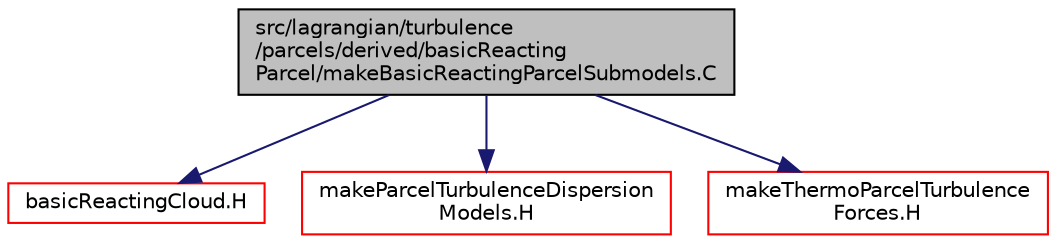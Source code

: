 digraph "src/lagrangian/turbulence/parcels/derived/basicReactingParcel/makeBasicReactingParcelSubmodels.C"
{
  bgcolor="transparent";
  edge [fontname="Helvetica",fontsize="10",labelfontname="Helvetica",labelfontsize="10"];
  node [fontname="Helvetica",fontsize="10",shape=record];
  Node0 [label="src/lagrangian/turbulence\l/parcels/derived/basicReacting\lParcel/makeBasicReactingParcelSubmodels.C",height=0.2,width=0.4,color="black", fillcolor="grey75", style="filled", fontcolor="black"];
  Node0 -> Node1 [color="midnightblue",fontsize="10",style="solid",fontname="Helvetica"];
  Node1 [label="basicReactingCloud.H",height=0.2,width=0.4,color="red",URL="$a05849.html"];
  Node0 -> Node460 [color="midnightblue",fontsize="10",style="solid",fontname="Helvetica"];
  Node460 [label="makeParcelTurbulenceDispersion\lModels.H",height=0.2,width=0.4,color="red",URL="$a07484.html"];
  Node0 -> Node465 [color="midnightblue",fontsize="10",style="solid",fontname="Helvetica"];
  Node465 [label="makeThermoParcelTurbulence\lForces.H",height=0.2,width=0.4,color="red",URL="$a07487.html"];
}
